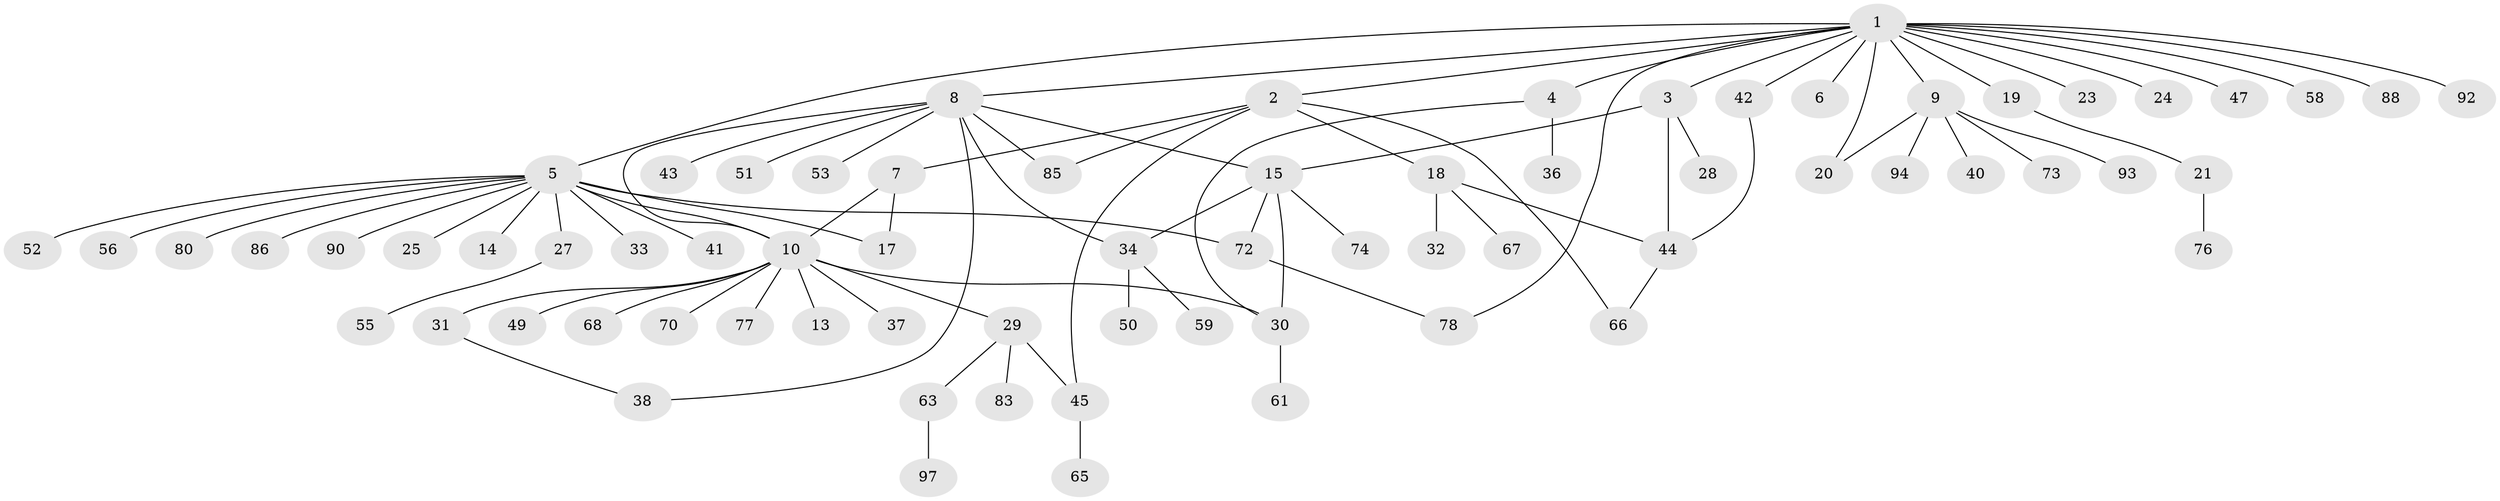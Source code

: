 // Generated by graph-tools (version 1.1) at 2025/51/02/27/25 19:51:54]
// undirected, 71 vertices, 86 edges
graph export_dot {
graph [start="1"]
  node [color=gray90,style=filled];
  1 [super="+75"];
  2 [super="+64"];
  3 [super="+96"];
  4 [super="+71"];
  5 [super="+22"];
  6;
  7 [super="+39"];
  8 [super="+62"];
  9 [super="+12"];
  10 [super="+11"];
  13 [super="+35"];
  14;
  15 [super="+16"];
  17;
  18 [super="+26"];
  19;
  20 [super="+46"];
  21 [super="+54"];
  23;
  24;
  25;
  27;
  28;
  29 [super="+82"];
  30 [super="+60"];
  31 [super="+84"];
  32;
  33;
  34 [super="+98"];
  36;
  37;
  38 [super="+48"];
  40 [super="+57"];
  41;
  42;
  43;
  44 [super="+81"];
  45 [super="+69"];
  47 [super="+87"];
  49;
  50;
  51;
  52;
  53;
  55;
  56 [super="+95"];
  58;
  59;
  61;
  63 [super="+91"];
  65;
  66 [super="+79"];
  67;
  68;
  70;
  72;
  73;
  74;
  76;
  77;
  78 [super="+89"];
  80;
  83;
  85;
  86;
  88;
  90;
  92;
  93;
  94;
  97;
  1 -- 2;
  1 -- 3;
  1 -- 4;
  1 -- 5;
  1 -- 6;
  1 -- 8;
  1 -- 9;
  1 -- 19;
  1 -- 20;
  1 -- 23;
  1 -- 24;
  1 -- 42;
  1 -- 47;
  1 -- 58;
  1 -- 78;
  1 -- 88;
  1 -- 92;
  2 -- 7;
  2 -- 18;
  2 -- 45;
  2 -- 66;
  2 -- 85;
  3 -- 15;
  3 -- 28;
  3 -- 44;
  4 -- 36;
  4 -- 30;
  5 -- 14;
  5 -- 17;
  5 -- 27;
  5 -- 52;
  5 -- 56;
  5 -- 72;
  5 -- 86;
  5 -- 90;
  5 -- 80;
  5 -- 33;
  5 -- 25;
  5 -- 10 [weight=2];
  5 -- 41;
  7 -- 10;
  7 -- 17;
  8 -- 10;
  8 -- 15;
  8 -- 43;
  8 -- 51;
  8 -- 53;
  8 -- 85;
  8 -- 34;
  8 -- 38;
  9 -- 40;
  9 -- 73;
  9 -- 93;
  9 -- 94;
  9 -- 20;
  10 -- 13;
  10 -- 29;
  10 -- 30;
  10 -- 31;
  10 -- 37;
  10 -- 49;
  10 -- 68;
  10 -- 70;
  10 -- 77;
  15 -- 34;
  15 -- 72;
  15 -- 74;
  15 -- 30;
  18 -- 32;
  18 -- 44;
  18 -- 67;
  19 -- 21;
  21 -- 76;
  27 -- 55;
  29 -- 63;
  29 -- 83;
  29 -- 45;
  30 -- 61;
  31 -- 38;
  34 -- 50;
  34 -- 59;
  42 -- 44;
  44 -- 66;
  45 -- 65;
  63 -- 97;
  72 -- 78;
}
